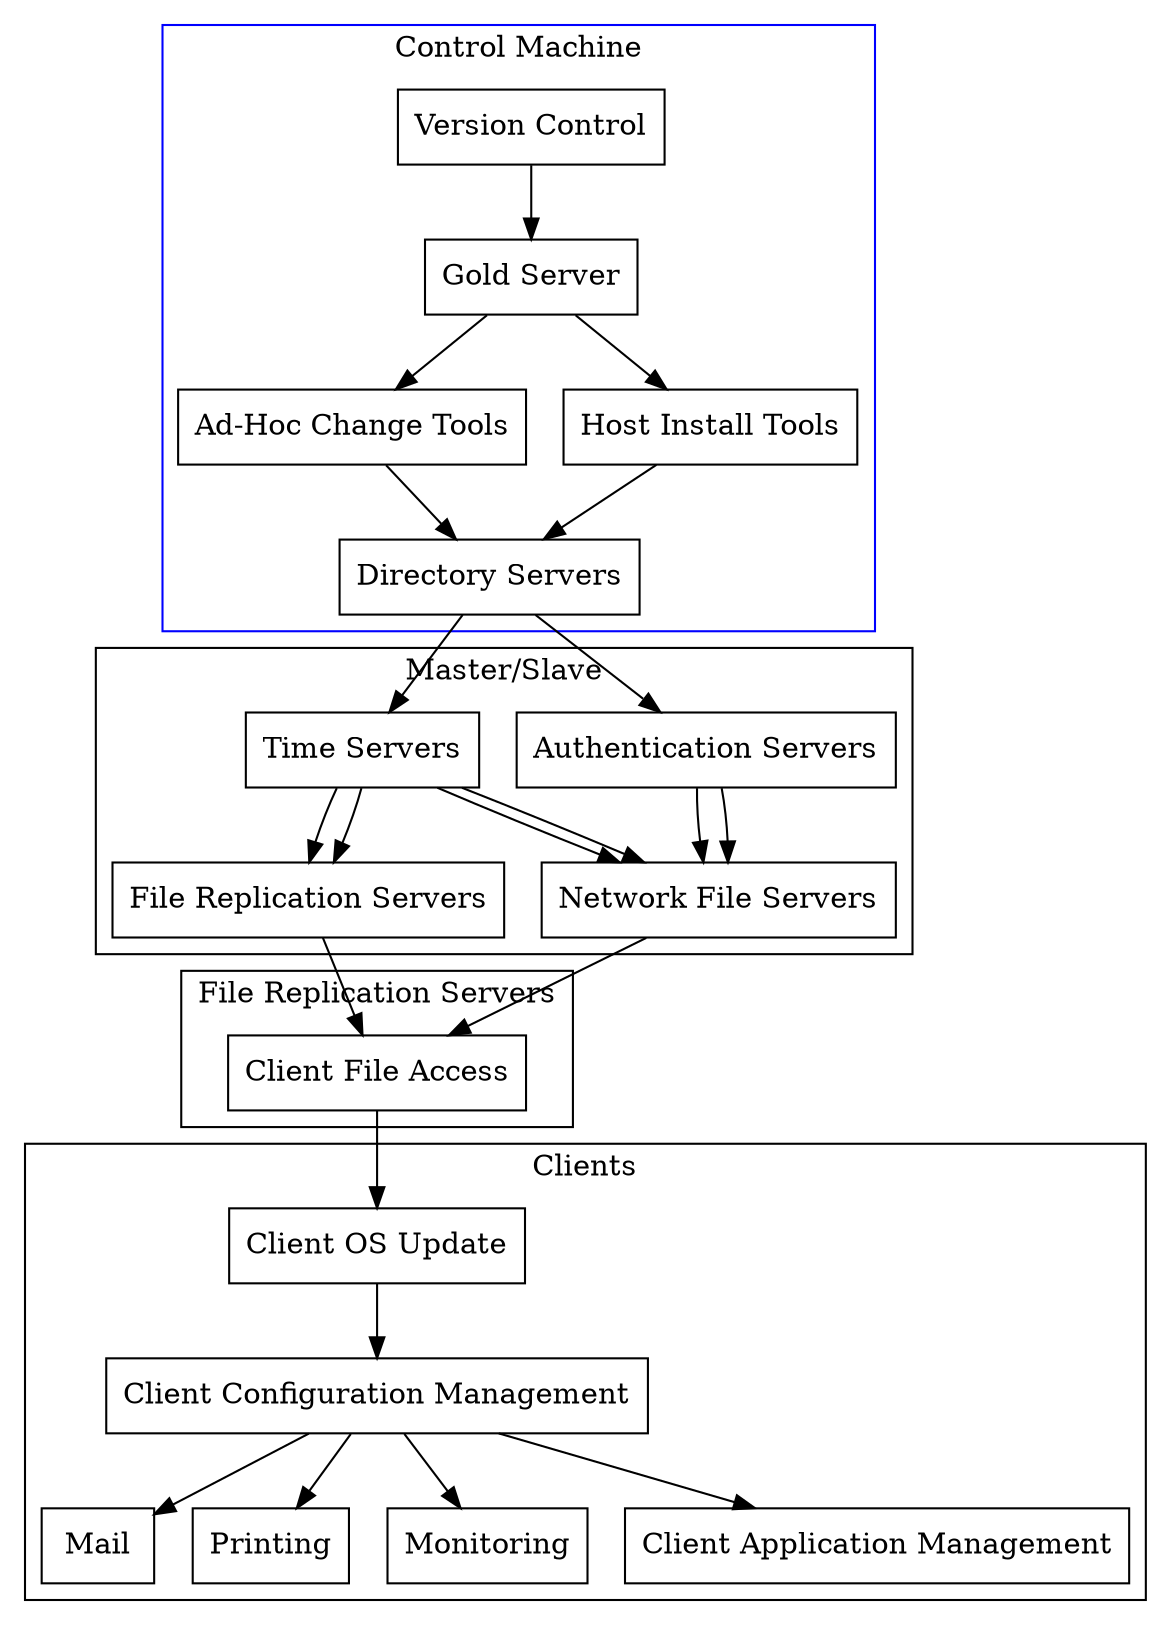 digraph SecureInfrastructure {

	VC [shape=box,label="Version Control"];
	GS [shape=box,label="Gold Server"];
	AHCT [shape=box,label="Ad-Hoc Change Tools"];
	HIT [shape=box,label="Host Install Tools"];
	DIR [shape=box,label="Directory Servers"];
	AUTH [shape=box,label="Authentication Servers"];
	TIME [shape=box,label="Time Servers"];
	NFS [shape=box,label="Network File Servers"];
	FRS [shape=box,label="File Replication Servers"];
	CFA [shape=box,label="Client File Access"];
	COSU [shape=box,label="Client OS Update"];
	CCM [shape=box,label="Client Configuration Management"];
	MAIL [shape=box,label="Mail"];
	PRNT [shape=box,label="Printing"];
	MONT [shape=box,label="Monitoring"];
	CAM [ shape=box,label="Client Application Management"]; 

subgraph cluster1 {
	VC -> GS;
	GS -> AHCT;
	GS -> HIT;
	AHCT -> DIR;
	HIT -> DIR;
label = "Control Machine";
color=blue
}
subgraph cluster2 {
	DIR -> AUTH;
	DIR -> TIME;
	AUTH -> NFS;
	TIME -> NFS;
	TIME -> FRS;
label = "Master/Slave";
}
subgraph cluster3 {
	AUTH -> NFS;
	TIME -> NFS;
	TIME -> FRS;
	NFS -> CFA;
	FRS -> CFA;
label = "File Replication Servers";
}
subgraph cluster4 {
	CFA -> COSU;
	COSU -> CCM;
	CCM -> MAIL;
	CCM -> PRNT;
	CCM -> MONT;
	CCM -> CAM;
label = "Clients";
}
}
